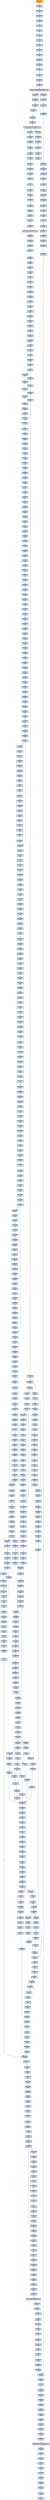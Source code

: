 strict digraph G {
	graph [bgcolor=transparent,
		name=G
	];
	node [color=lightsteelblue,
		fillcolor=lightsteelblue,
		shape=rectangle,
		style=filled
	];
	"0x0042636e"	[label="0x0042636e
jmp"];
	"0x004262a2"	[label="0x004262a2
movl"];
	"0x0042636e" -> "0x004262a2"	[color="#000000"];
	"0x00426abd"	[label="0x00426abd
pushl"];
	"0x00426ac2"	[label="0x00426ac2
call"];
	"0x00426abd" -> "0x00426ac2"	[color="#000000"];
	"0x00426ba8"	[label="0x00426ba8
leal"];
	"0x00426bac"	[label="0x00426bac
pushl"];
	"0x00426ba8" -> "0x00426bac"	[color="#000000"];
	"0x00426e82"	[label="0x00426e82
andl"];
	"0x00426e88"	[label="0x00426e88
shrl"];
	"0x00426e82" -> "0x00426e88"	[color="#000000"];
	"0x004269a4"	[label="0x004269a4
movb"];
	"0x004269a6"	[label="0x004269a6
popl"];
	"0x004269a4" -> "0x004269a6"	[color="#000000"];
	"0x0042685e"	[label="0x0042685e
movl"];
	"0x00426862"	[label="0x00426862
jbe"];
	"0x0042685e" -> "0x00426862"	[color="#000000"];
	"0x00426181"	[label="0x00426181
pushl"];
	"0x00426183"	[label="0x00426183
pushl"];
	"0x00426181" -> "0x00426183"	[color="#000000"];
	"0x004268c4"	[label="0x004268c4
movl"];
	"0x004268c7"	[label="0x004268c7
addl"];
	"0x004268c4" -> "0x004268c7"	[color="#000000"];
	"0x00426abc"	[label="0x00426abc
pushl"];
	"0x00426abc" -> "0x00426abd"	[color="#000000"];
	"0x004266e3"	[label="0x004266e3
movl"];
	"0x004266ea"	[label="0x004266ea
pushl"];
	"0x004266e3" -> "0x004266ea"	[color="#000000"];
	"0x00426e8a"	[label="0x00426e8a
leal"];
	"0x00426e90"	[label="0x00426e90
call"];
	"0x00426e8a" -> "0x00426e90"	[color="#000000"];
	"0x004262f1"	[label="0x004262f1
jne"];
	"0x00426365"	[label="0x00426365
movl"];
	"0x004262f1" -> "0x00426365"	[color="#000000",
		label=T];
	"0x00426afe"	[label="0x00426afe
popl"];
	"0x00426aff"	[label="0x00426aff
ret"];
	"0x00426afe" -> "0x00426aff"	[color="#000000"];
	"0x0042685c"	[label="0x0042685c
cmpl"];
	"0x0042685c" -> "0x0042685e"	[color="#000000"];
	"0x0042624f"	[label="0x0042624f
orl"];
	"0x00426251"	[label="0x00426251
je"];
	"0x0042624f" -> "0x00426251"	[color="#000000"];
	"0x004262a8"	[label="0x004262a8
movl"];
	"0x004262aa"	[label="0x004262aa
testl"];
	"0x004262a8" -> "0x004262aa"	[color="#000000"];
	"0x004262ac"	[label="0x004262ac
jne"];
	"0x004262aa" -> "0x004262ac"	[color="#000000"];
	"0x00426ece"	[label="0x00426ece
movl"];
	"0x00426ed1"	[label="0x00426ed1
jae"];
	"0x00426ece" -> "0x00426ed1"	[color="#000000"];
	"0x00426b6a"	[label="0x00426b6a
movl"];
	"0x00426b6c"	[label="0x00426b6c
pushl"];
	"0x00426b6a" -> "0x00426b6c"	[color="#000000"];
	"0x00426117"	[label="0x00426117
movl"];
	"0x0042611d"	[label="0x0042611d
xorl"];
	"0x00426117" -> "0x0042611d"	[color="#000000"];
	"0x00426f4e"	[label="0x00426f4e
movb"];
	"0x00426f51"	[label="0x00426f51
movl"];
	"0x00426f4e" -> "0x00426f51"	[color="#000000"];
	"0x00426af7"	[label="0x00426af7
popl"];
	"0x00426af8"	[label="0x00426af8
popl"];
	"0x00426af7" -> "0x00426af8"	[color="#000000"];
	"0x004267e3"	[label="0x004267e3
cmpl"];
	"0x004267e5"	[label="0x004267e5
jae"];
	"0x004267e3" -> "0x004267e5"	[color="#000000"];
	"0x004262c0"	[label="0x004262c0
addl"];
	"0x004262c6"	[label="0x004262c6
testl"];
	"0x004262c0" -> "0x004262c6"	[color="#000000"];
	"0x00426f82"	[label="0x00426f82
popl"];
	"0x00426f83"	[label="0x00426f83
movb"];
	"0x00426f82" -> "0x00426f83"	[color="#000000"];
	"0x00426f61"	[label="0x00426f61
movl"];
	"0x00426f63"	[label="0x00426f63
jmp"];
	"0x00426f61" -> "0x00426f63"	[color="#000000"];
	"0x0042683f"	[label="0x0042683f
pushl"];
	"0x00426840"	[label="0x00426840
movl"];
	"0x0042683f" -> "0x00426840"	[color="#000000"];
	"0x00426a62"	[label="0x00426a62
movl"];
	"0x00426a65"	[label="0x00426a65
movl"];
	"0x00426a62" -> "0x00426a65"	[color="#000000"];
	"0x00426378"	[label="0x00426378
movl"];
	"0x0042637b"	[label="0x0042637b
addl"];
	"0x00426378" -> "0x0042637b"	[color="#000000"];
	"0x0042610f"	[label="0x0042610f
pushl"];
	"0x00426110"	[label="0x00426110
pushl"];
	"0x0042610f" -> "0x00426110"	[color="#000000"];
	"0x004266f0"	[label="0x004266f0
call"];
	"0x00426b02"	[label="0x00426b02
movl"];
	"0x004266f0" -> "0x00426b02"	[color="#000000"];
	"0x00426015"	[label="0x00426015
movl"];
	"0x0042601a"	[label="0x0042601a
addl"];
	"0x00426015" -> "0x0042601a"	[color="#000000"];
	"0x00426af9"	[label="0x00426af9
addl"];
	"0x00426af8" -> "0x00426af9"	[color="#000000"];
	"0x00426ab3"	[label="0x00426ab3
jb"];
	"0x00426ab5"	[label="0x00426ab5
movl"];
	"0x00426ab3" -> "0x00426ab5"	[color="#000000",
		label=F];
	"0x0042681d"	[label="0x0042681d
movl"];
	"0x00426823"	[label="0x00426823
leal"];
	"0x0042681d" -> "0x00426823"	[color="#000000"];
	"0x00426415"	[label="0x00426415
popa"];
	"0x00426416"	[label="0x00426416
jne"];
	"0x00426415" -> "0x00426416"	[color="#000000"];
	"0x00426e9a"	[label="0x00426e9a
jmp"];
	"0x00426ef7"	[label="0x00426ef7
cmpl"];
	"0x00426e9a" -> "0x00426ef7"	[color="#000000"];
	"0x00426f0d"	[label="0x00426f0d
movl"];
	"0x00426f14"	[label="0x00426f14
jmp"];
	"0x00426f0d" -> "0x00426f14"	[color="#000000"];
	"0x004268dc"	[label="0x004268dc
movl"];
	"0x004268e0"	[label="0x004268e0
movl"];
	"0x004268dc" -> "0x004268e0"	[color="#000000"];
	"0x0042600b"	[label="0x0042600b
incl"];
	"0x0042600c"	[label="0x0042600c
pushl"];
	"0x0042600b" -> "0x0042600c"	[color="#000000"];
	"0x00426151"	[label="0x00426151
popl"];
	"0x00426152"	[label="0x00426152
popl"];
	"0x00426151" -> "0x00426152"	[color="#000000"];
	"0x004267bb"	[label="0x004267bb
movb"];
	"0x004267bd"	[label="0x004267bd
incl"];
	"0x004267bb" -> "0x004267bd"	[color="#000000"];
	"0x00426e55"	[label="0x00426e55
addl"];
	"0x00426e58"	[label="0x00426e58
orl"];
	"0x00426e55" -> "0x00426e58"	[color="#000000"];
	"0x00426873"	[label="0x00426873
cmpl"];
	"0x00426875"	[label="0x00426875
movl"];
	"0x00426873" -> "0x00426875"	[color="#000000"];
	"0x004268eb"	[label="0x004268eb
andl"];
	"0x004268f0"	[label="0x004268f0
subl"];
	"0x004268eb" -> "0x004268f0"	[color="#000000"];
	"0x00426179"	[label="0x00426179
repz"];
	"0x0042617b"	[label="0x0042617b
popl"];
	"0x00426179" -> "0x0042617b"	[color="#000000"];
	"0x00426f45"	[label="0x00426f45
jae"];
	"0x00426f47"	[label="0x00426f47
movl"];
	"0x00426f45" -> "0x00426f47"	[color="#000000",
		label=F];
	"0x00426882"	[label="0x00426882
movl"];
	"0x00426885"	[label="0x00426885
movl"];
	"0x00426882" -> "0x00426885"	[color="#000000"];
	"0x00426e5f"	[label="0x00426e5f
movl"];
	"0x00426e62"	[label="0x00426e62
movl"];
	"0x00426e5f" -> "0x00426e62"	[color="#000000"];
	"0x004269d9"	[label="0x004269d9
orl"];
	"0x004269db"	[label="0x004269db
movl"];
	"0x004269d9" -> "0x004269db"	[color="#000000"];
	"0x00426f85"	[label="0x00426f85
popl"];
	"0x00426f86"	[label="0x00426f86
addl"];
	"0x00426f85" -> "0x00426f86"	[color="#000000"];
	"0x00426922"	[label="0x00426922
movl"];
	"0x00426926"	[label="0x00426926
addl"];
	"0x00426922" -> "0x00426926"	[color="#000000"];
	"0x00426a3b"	[label="0x00426a3b
jae"];
	"0x00426a44"	[label="0x00426a44
cmpl"];
	"0x00426a3b" -> "0x00426a44"	[color="#000000",
		label=T];
	"0x00426a3d"	[label="0x00426a3d
movl"];
	"0x00426a3b" -> "0x00426a3d"	[color="#000000",
		label=F];
	"0x00426d36"	[label="0x00426d36
movb"];
	"0x00426d38"	[label="0x00426d38
movl"];
	"0x00426d36" -> "0x00426d38"	[color="#000000"];
	"0x0042637e"	[label="0x0042637e
movl"];
	"0x0042637b" -> "0x0042637e"	[color="#000000"];
	"0x0042692a"	[label="0x0042692a
decl"];
	"0x0042692b"	[label="0x0042692b
addl"];
	"0x0042692a" -> "0x0042692b"	[color="#000000"];
	"0x0042692e"	[label="0x0042692e
cmpl"];
	"0x0042692b" -> "0x0042692e"	[color="#000000"];
	"0x00426804"	[label="0x00426804
addl"];
	"0x00426806"	[label="0x00426806
popl"];
	"0x00426804" -> "0x00426806"	[color="#000000"];
	"0x004260be"	[label="0x004260be
call"];
	VIRTUALALLOC_KERNEL32_DLL	[color=lightgrey,
		fillcolor=lightgrey,
		label="VIRTUALALLOC_KERNEL32_DLL
VIRTUALALLOC-KERNEL32-DLL"];
	"0x004260be" -> VIRTUALALLOC_KERNEL32_DLL	[color="#000000"];
	"0x004267d4"	[label="0x004267d4
orl"];
	"0x004267d6"	[label="0x004267d6
movl"];
	"0x004267d4" -> "0x004267d6"	[color="#000000"];
	"0x00426f89"	[label="0x00426f89
ret"];
	"0x00426f86" -> "0x00426f89"	[color="#000000"];
	"0x0042617c"	[label="0x0042617c
pushl"];
	"0x0042617b" -> "0x0042617c"	[color="#000000"];
	"0x00426b55"	[label="0x00426b55
repz"];
	"0x00426b57"	[label="0x00426b57
movl"];
	"0x00426b55" -> "0x00426b57"	[color="#000000"];
	"0x00426e2e"	[label="0x00426e2e
leal"];
	"0x00426e31"	[label="0x00426e31
cmpl"];
	"0x00426e2e" -> "0x00426e31"	[color="#000000"];
	"0x00426b59"	[label="0x00426b59
stosb"];
	"0x00426b5a"	[label="0x00426b5a
call"];
	"0x00426b59" -> "0x00426b5a"	[color="#000000"];
	"0x00426b63"	[label="0x00426b63
subl"];
	"0x00426b69"	[label="0x00426b69
pushl"];
	"0x00426b63" -> "0x00426b69"	[color="#000000"];
	"0x00426bad"	[label="0x00426bad
movl"];
	"0x00426baf"	[label="0x00426baf
call"];
	"0x00426bad" -> "0x00426baf"	[color="#000000"];
	"0x00426b9d"	[label="0x00426b9d
cmpl"];
	"0x00426ba0"	[label="0x00426ba0
jb"];
	"0x00426b9d" -> "0x00426ba0"	[color="#000000"];
	"0x00426112"	[label="0x00426112
movl"];
	"0x00426114"	[label="0x00426114
subl"];
	"0x00426112" -> "0x00426114"	[color="#000000"];
	"0x00426831"	[label="0x00426831
ret"];
	"0x00426af1"	[label="0x00426af1
movl"];
	"0x00426831" -> "0x00426af1"	[color="#000000"];
	"0x00426eee"	[label="0x00426eee
andl"];
	"0x00426ef3"	[label="0x00426ef3
shrl"];
	"0x00426eee" -> "0x00426ef3"	[color="#000000"];
	"0x00426189"	[label="0x00426189
call"];
	"0x00426183" -> "0x00426189"	[color="#000000"];
	"0x004260e8"	[label="0x004260e8
pushl"];
	"0x004260e9"	[label="0x004260e9
movl"];
	"0x004260e8" -> "0x004260e9"	[color="#000000"];
	"0x00426915"	[label="0x00426915
andl"];
	"0x00426918"	[label="0x00426918
repz"];
	"0x00426915" -> "0x00426918"	[color="#000000"];
	"0x00426f70"	[label="0x00426f70
cmpl"];
	"0x00426f63" -> "0x00426f70"	[color="#000000"];
	"0x004269a3"	[label="0x004269a3
popl"];
	"0x004269a3" -> "0x004269a4"	[color="#000000"];
	"0x00426420"	[label="0x00426420
pushl"];
	"0x00426425"	[label="0x00426425
ret"];
	"0x00426420" -> "0x00426425"	[color="#000000"];
	"0x004267a4"	[label="0x004267a4
pushl"];
	"0x004267a5"	[label="0x004267a5
movl"];
	"0x004267a4" -> "0x004267a5"	[color="#000000"];
	"0x004268fa"	[label="0x004268fa
movl"];
	"0x004268fe"	[label="0x004268fe
movl"];
	"0x004268fa" -> "0x004268fe"	[color="#000000"];
	"0x004269bc"	[label="0x004269bc
jb"];
	"0x004269be"	[label="0x004269be
movl"];
	"0x004269bc" -> "0x004269be"	[color="#000000",
		label=F];
	"0x004269ee"	[label="0x004269ee
movl"];
	"0x004269bc" -> "0x004269ee"	[color="#000000",
		label=T];
	"0x00426f39"	[label="0x00426f39
movl"];
	"0x00426f3d"	[label="0x00426f3d
incl"];
	"0x00426f39" -> "0x00426f3d"	[color="#000000"];
	"0x004269c0"	[label="0x004269c0
movb"];
	"0x004269be" -> "0x004269c0"	[color="#000000"];
	"0x00426900"	[label="0x00426900
movl"];
	"0x00426904"	[label="0x00426904
shll"];
	"0x00426900" -> "0x00426904"	[color="#000000"];
	"0x00426a05"	[label="0x00426a05
cmpl"];
	"0x00426a07"	[label="0x00426a07
jae"];
	"0x00426a05" -> "0x00426a07"	[color="#000000"];
	"0x0042688c"	[label="0x0042688c
xorl"];
	"0x0042688e"	[label="0x0042688e
movl"];
	"0x0042688c" -> "0x0042688e"	[color="#000000"];
	"0x00426ceb"	[label="0x00426ceb
addl"];
	"0x00426cf1"	[label="0x00426cf1
ret"];
	"0x00426ceb" -> "0x00426cf1"	[color="#000000"];
	"0x00426a6e"	[label="0x00426a6e
popl"];
	"0x00426a6f"	[label="0x00426a6f
shrl"];
	"0x00426a6e" -> "0x00426a6f"	[color="#000000"];
	"0x00426e24"	[label="0x00426e24
je"];
	"0x00426e9c"	[label="0x00426e9c
cmpl"];
	"0x00426e24" -> "0x00426e9c"	[color="#000000",
		label=T];
	"0x00426e26"	[label="0x00426e26
cmpl"];
	"0x00426e24" -> "0x00426e26"	[color="#000000",
		label=F];
	"0x00426ee9"	[label="0x00426ee9
movl"];
	"0x00426eec"	[label="0x00426eec
subl"];
	"0x00426ee9" -> "0x00426eec"	[color="#000000"];
	"0x004269e9"	[label="0x004269e9
cmpl"];
	"0x004269ec"	[label="0x004269ec
jae"];
	"0x004269e9" -> "0x004269ec"	[color="#000000"];
	"0x004268f6"	[label="0x004268f6
movl"];
	"0x004268f8"	[label="0x004268f8
movb"];
	"0x004268f6" -> "0x004268f8"	[color="#000000"];
	"0x00426406"	[label="0x00426406
addl"];
	"0x0042640c"	[label="0x0042640c
popl"];
	"0x00426406" -> "0x0042640c"	[color="#000000"];
	"0x004268e9"	[label="0x004268e9
movl"];
	"0x004268e9" -> "0x004268eb"	[color="#000000"];
	"0x0042616f"	[label="0x0042616f
sarl"];
	"0x00426172"	[label="0x00426172
repz"];
	"0x0042616f" -> "0x00426172"	[color="#000000"];
	"0x00426b43"	[label="0x00426b43
movl"];
	"0x00426b49"	[label="0x00426b49
movl"];
	"0x00426b43" -> "0x00426b49"	[color="#000000"];
	"0x00426a87"	[label="0x00426a87
movl"];
	"0x00426a89"	[label="0x00426a89
xorl"];
	"0x00426a87" -> "0x00426a89"	[color="#000000"];
	"0x0042602f"	[label="0x0042602f
jne"];
	"0x00426035"	[label="0x00426035
leal"];
	"0x0042602f" -> "0x00426035"	[color="#000000",
		label=F];
	"0x00426405"	[label="0x00426405
pushl"];
	"0x00426405" -> "0x00426406"	[color="#000000"];
	"0x00426cc9"	[label="0x00426cc9
jb"];
	"0x00426ccb"	[label="0x00426ccb
jmp"];
	"0x00426cc9" -> "0x00426ccb"	[color="#000000",
		label=F];
	"0x0042684d"	[label="0x0042684d
leal"];
	"0x00426851"	[label="0x00426851
xorl"];
	"0x0042684d" -> "0x00426851"	[color="#000000"];
	"0x00426103"	[label="0x00426103
cmpb"];
	"0x00426106"	[label="0x00426106
jne"];
	"0x00426103" -> "0x00426106"	[color="#000000"];
	"0x00426f81"	[label="0x00426f81
popl"];
	"0x00426f81" -> "0x00426f82"	[color="#000000"];
	"0x004260eb"	[label="0x004260eb
addl"];
	"0x004260f1"	[label="0x004260f1
pushl"];
	"0x004260eb" -> "0x004260f1"	[color="#000000"];
	"0x00426aab"	[label="0x00426aab
shll"];
	"0x00426aad"	[label="0x00426aad
addl"];
	"0x00426aab" -> "0x00426aad"	[color="#000000"];
	"0x004261ba"	[label="0x004261ba
movl"];
	"0x004261c0"	[label="0x004261c0
movl"];
	"0x004261ba" -> "0x004261c0"	[color="#000000"];
	"0x00426a09"	[label="0x00426a09
movl"];
	"0x00426a0f"	[label="0x00426a0f
movl"];
	"0x00426a09" -> "0x00426a0f"	[color="#000000"];
	"0x0042689a"	[label="0x0042689a
movl"];
	"0x0042689e"	[label="0x0042689e
leal"];
	"0x0042689a" -> "0x0042689e"	[color="#000000"];
	"0x00426a2a"	[label="0x00426a2a
jmp"];
	"0x00426a58"	[label="0x00426a58
movl"];
	"0x00426a2a" -> "0x00426a58"	[color="#000000"];
	"0x00426a1b"	[label="0x00426a1b
jmp"];
	"0x00426a1b" -> "0x00426a58"	[color="#000000"];
	"0x00426a5f"	[label="0x00426a5f
movl"];
	"0x00426a5f" -> "0x00426a62"	[color="#000000"];
	"0x00426b6d"	[label="0x00426b6d
pushl"];
	"0x00426b6c" -> "0x00426b6d"	[color="#000000"];
	"0x0042605d"	[label="0x0042605d
jne"];
	"0x0042605f"	[label="0x0042605f
leal"];
	"0x0042605d" -> "0x0042605f"	[color="#000000",
		label=F];
	"0x00426994"	[label="0x00426994
movl"];
	"0x00426996"	[label="0x00426996
movl"];
	"0x00426994" -> "0x00426996"	[color="#000000"];
	"0x00426f4c"	[label="0x00426f4c
movb"];
	"0x00426f4c" -> "0x00426f4e"	[color="#000000"];
	"0x00426001"	[color=lightgrey,
		fillcolor=orange,
		label="0x00426001
pusha"];
	"0x00426002"	[label="0x00426002
call"];
	"0x00426001" -> "0x00426002"	[color="#000000"];
	"0x0042603c"	[label="0x0042603c
call"];
	GETMODULEHANDLEA_KERNEL32_DLL	[color=lightgrey,
		fillcolor=lightgrey,
		label="GETMODULEHANDLEA_KERNEL32_DLL
GETMODULEHANDLEA-KERNEL32-DLL"];
	"0x0042603c" -> GETMODULEHANDLEA_KERNEL32_DLL	[color="#000000"];
	"0x00426b76"	[label="0x00426b76
call"];
	"0x00426b76" -> "0x004267a4"	[color="#000000"];
	"0x004267cb"	[label="0x004267cb
shll"];
	"0x004267ce"	[label="0x004267ce
andl"];
	"0x004267cb" -> "0x004267ce"	[color="#000000"];
	"0x00426f07"	[label="0x00426f07
movl"];
	"0x00426f07" -> "0x00426f0d"	[color="#000000"];
	"0x00426b5a" -> "0x00426b63"	[color="#000000"];
	"0x00426d32"	[label="0x00426d32
jae"];
	"0x00426d34"	[label="0x00426d34
movl"];
	"0x00426d32" -> "0x00426d34"	[color="#000000",
		label=F];
	"0x00426e34"	[label="0x00426e34
jb"];
	"0x00426e36"	[label="0x00426e36
movl"];
	"0x00426e34" -> "0x00426e36"	[color="#000000",
		label=F];
	"0x00426e67"	[label="0x00426e67
movl"];
	"0x00426e34" -> "0x00426e67"	[color="#000000",
		label=T];
	"0x004269de"	[label="0x004269de
addl"];
	"0x004269e1"	[label="0x004269e1
movl"];
	"0x004269de" -> "0x004269e1"	[color="#000000"];
	"0x00426a36"	[label="0x00426a36
jmp"];
	"0x00426a36" -> "0x00426a58"	[color="#000000"];
	"0x00426cd4"	[label="0x00426cd4
movl"];
	"0x00426ccb" -> "0x00426cd4"	[color="#000000"];
	"0x004268ad"	[label="0x004268ad
cmpl"];
	"0x004268b3"	[label="0x004268b3
movl"];
	"0x004268ad" -> "0x004268b3"	[color="#000000"];
	"0x004267e8"	[label="0x004267e8
movl"];
	"0x004267eb"	[label="0x004267eb
movl"];
	"0x004267e8" -> "0x004267eb"	[color="#000000"];
	"0x004260f7"	[label="0x004260f7
pushl"];
	"0x004260fa"	[label="0x004260fa
pushl"];
	"0x004260f7" -> "0x004260fa"	[color="#000000"];
	"0x00426111"	[label="0x00426111
pushl"];
	"0x00426110" -> "0x00426111"	[color="#000000"];
	"0x00426a00"	[label="0x00426a00
andl"];
	"0x00426a00" -> "0x00426a05"	[color="#000000"];
	"0x00426e5a"	[label="0x00426e5a
movl"];
	"0x00426e5c"	[label="0x00426e5c
cmpl"];
	"0x00426e5a" -> "0x00426e5c"	[color="#000000"];
	"0x004269f1"	[label="0x004269f1
movl"];
	"0x004269ee" -> "0x004269f1"	[color="#000000"];
	"0x004262b1"	[label="0x004262b1
addl"];
	"0x004262ac" -> "0x004262b1"	[color="#000000",
		label=T];
	"0x00426a49"	[label="0x00426a49
movl"];
	"0x00426a4e"	[label="0x00426a4e
jmp"];
	"0x00426a49" -> "0x00426a4e"	[color="#000000"];
	"0x00426872"	[label="0x00426872
incl"];
	"0x00426872" -> "0x00426873"	[color="#000000"];
	"0x0042600a"	[label="0x0042600a
popl"];
	"0x0042600a" -> "0x0042600b"	[color="#000000"];
	"0x00426864"	[label="0x00426864
xorl"];
	"0x00426862" -> "0x00426864"	[color="#000000",
		label=F];
	"0x004268e6"	[label="0x004268e6
shrl"];
	"0x004268e6" -> "0x004268e9"	[color="#000000"];
	"0x004269f9"	[label="0x004269f9
subl"];
	"0x004269fb"	[label="0x004269fb
shrl"];
	"0x004269f9" -> "0x004269fb"	[color="#000000"];
	"0x00426718"	[label="0x00426718
testb"];
	"0x0042671a"	[label="0x0042671a
jne"];
	"0x00426718" -> "0x0042671a"	[color="#000000"];
	"0x00426877"	[label="0x00426877
jb"];
	"0x00426875" -> "0x00426877"	[color="#000000"];
	"0x004267ae"	[label="0x004267ae
cmpl"];
	"0x004267b1"	[label="0x004267b1
jb"];
	"0x004267ae" -> "0x004267b1"	[color="#000000"];
	"0x00426cf8"	[label="0x00426cf8
popl"];
	"0x00426cf9"	[label="0x00426cf9
subl"];
	"0x00426cf8" -> "0x00426cf9"	[color="#000000"];
	"0x004267a8"	[label="0x004267a8
movl"];
	"0x004267ad"	[label="0x004267ad
pushl"];
	"0x004267a8" -> "0x004267ad"	[color="#000000"];
	"0x00426ead"	[label="0x00426ead
incl"];
	"0x00426eae"	[label="0x00426eae
movb"];
	"0x00426ead" -> "0x00426eae"	[color="#000000"];
	"0x00426b9c"	[label="0x00426b9c
incl"];
	"0x00426b9c" -> "0x00426b9d"	[color="#000000"];
	"0x00426a77"	[label="0x00426a77
movl"];
	"0x00426a7d"	[label="0x00426a7d
popl"];
	"0x00426a77" -> "0x00426a7d"	[color="#000000"];
	"0x0042680f"	[label="0x0042680f
movl"];
	"0x00426ac2" -> "0x0042680f"	[color="#000000"];
	"0x00426ca3"	[label="0x00426ca3
testb"];
	"0x00426ca5"	[label="0x00426ca5
jne"];
	"0x00426ca3" -> "0x00426ca5"	[color="#000000"];
	"0x00426f6e"	[label="0x00426f6e
je"];
	"0x00426f6e" -> "0x00426f70"	[color="#000000",
		label=F];
	"0x00426f31"	[label="0x00426f31
movl"];
	"0x00426f37"	[label="0x00426f37
movl"];
	"0x00426f31" -> "0x00426f37"	[color="#000000"];
	"0x0042680c"	[label="0x0042680c
ret"];
	"0x00426b98"	[label="0x00426b98
movb"];
	"0x0042680c" -> "0x00426b98"	[color="#000000"];
	"0x00426e50"	[label="0x00426e50
andl"];
	"0x00426e50" -> "0x00426e55"	[color="#000000"];
	"0x00426eb2"	[label="0x00426eb2
movl"];
	"0x00426eb5"	[label="0x00426eb5
movl"];
	"0x00426eb2" -> "0x00426eb5"	[color="#000000"];
	"0x00426ee4"	[label="0x00426ee4
movl"];
	"0x00426ee4" -> "0x00426ee9"	[color="#000000"];
	"0x004268f2"	[label="0x004268f2
addl"];
	"0x004268f0" -> "0x004268f2"	[color="#000000"];
	"0x00426269"	[label="0x00426269
movl"];
	"0x0042626f"	[label="0x0042626f
addl"];
	"0x00426269" -> "0x0042626f"	[color="#000000"];
	"0x00426ed9"	[label="0x00426ed9
movl"];
	"0x00426ede"	[label="0x00426ede
subl"];
	"0x00426ed9" -> "0x00426ede"	[color="#000000"];
	"0x00426a20"	[label="0x00426a20
jae"];
	"0x00426a22"	[label="0x00426a22
cmpl"];
	"0x00426a20" -> "0x00426a22"	[color="#000000",
		label=F];
	"0x00426a2c"	[label="0x00426a2c
cmpl"];
	"0x00426a20" -> "0x00426a2c"	[color="#000000",
		label=T];
	"0x00426907"	[label="0x00426907
movw"];
	"0x0042690a"	[label="0x0042690a
shrl"];
	"0x00426907" -> "0x0042690a"	[color="#000000"];
	"0x0042683c"	[label="0x0042683c
pushl"];
	"0x0042683d"	[label="0x0042683d
movl"];
	"0x0042683c" -> "0x0042683d"	[color="#000000"];
	"0x00426a42"	[label="0x00426a42
jmp"];
	"0x00426a42" -> "0x00426a58"	[color="#000000"];
	"0x0042693d"	[label="0x0042693d
jge"];
	"0x00426943"	[label="0x00426943
cmpl"];
	"0x0042693d" -> "0x00426943"	[color="#000000",
		label=F];
	"0x00426ea8"	[label="0x00426ea8
shll"];
	"0x00426eab"	[label="0x00426eab
movb"];
	"0x00426ea8" -> "0x00426eab"	[color="#000000"];
	"0x00426f53"	[label="0x00426f53
cmpl"];
	"0x00426f55"	[label="0x00426f55
jb"];
	"0x00426f53" -> "0x00426f55"	[color="#000000"];
	"0x004260b7"	[label="0x004260b7
pushl"];
	"0x004260bc"	[label="0x004260bc
pushl"];
	"0x004260b7" -> "0x004260bc"	[color="#000000"];
	"0x00426d3a"	[label="0x00426d3a
incl"];
	"0x00426d38" -> "0x00426d3a"	[color="#000000"];
	"0x004262b3"	[label="0x004262b3
addl"];
	"0x004262b9"	[label="0x004262b9
movl"];
	"0x004262b3" -> "0x004262b9"	[color="#000000"];
	"0x00426f05"	[label="0x00426f05
je"];
	"0x00426f05" -> "0x00426f07"	[color="#000000",
		label=F];
	"0x00426f05" -> "0x00426f37"	[color="#000000",
		label=T];
	"0x00426f2b"	[label="0x00426f2b
movl"];
	"0x00426f2b" -> "0x00426f31"	[color="#000000"];
	"0x00426879"	[label="0x00426879
movl"];
	"0x0042687e"	[label="0x0042687e
movl"];
	"0x00426879" -> "0x0042687e"	[color="#000000"];
	"0x004267ee"	[label="0x004267ee
movl"];
	"0x004267eb" -> "0x004267ee"	[color="#000000"];
	"0x00426939"	[label="0x00426939
movl"];
	"0x00426939" -> "0x0042693d"	[color="#000000"];
	"0x00426f51" -> "0x00426f53"	[color="#000000"];
	"0x00426ee2"	[label="0x00426ee2
shrl"];
	"0x00426ee2" -> "0x00426ee4"	[color="#000000"];
	"0x00426394"	[label="0x00426394
pushl"];
	"0x00426395"	[label="0x00426395
pushl"];
	"0x00426394" -> "0x00426395"	[color="#000000"];
	"0x00426ec6"	[label="0x00426ec6
movl"];
	"0x00426ec8"	[label="0x00426ec8
cmpl"];
	"0x00426ec6" -> "0x00426ec8"	[color="#000000"];
	"0x00426f37" -> "0x00426f39"	[color="#000000"];
	"0x00426f6c"	[label="0x00426f6c
testb"];
	"0x00426f6c" -> "0x00426f6e"	[color="#000000"];
	"0x004269a7"	[label="0x004269a7
addl"];
	"0x004269a6" -> "0x004269a7"	[color="#000000"];
	"0x004266dc"	[label="0x004266dc
movl"];
	"0x004266dc" -> "0x004266e3"	[color="#000000"];
	"0x00426048"	[label="0x00426048
movl"];
	"0x0042604a"	[label="0x0042604a
leal"];
	"0x00426048" -> "0x0042604a"	[color="#000000"];
	"0x00426b74"	[label="0x00426b74
movl"];
	"0x00426b74" -> "0x00426b76"	[color="#000000"];
	"0x00426a86"	[label="0x00426a86
pushl"];
	"0x00426a86" -> "0x00426a87"	[color="#000000"];
	"0x0042600d"	[label="0x0042600d
ret"];
	"0x0042600c" -> "0x0042600d"	[color="#000000"];
	"0x0042617c" -> "0x00426181"	[color="#000000"];
	"0x00426f25"	[label="0x00426f25
movl"];
	"0x00426f25" -> "0x00426f2b"	[color="#000000"];
	"0x00426e7d"	[label="0x00426e7d
movl"];
	"0x00426e80"	[label="0x00426e80
subl"];
	"0x00426e7d" -> "0x00426e80"	[color="#000000"];
	"0x00426929"	[label="0x00426929
incl"];
	"0x00426926" -> "0x00426929"	[color="#000000"];
	"0x00426911"	[label="0x00426911
movl"];
	"0x00426911" -> "0x00426915"	[color="#000000"];
	"0x00426e78"	[label="0x00426e78
movl"];
	"0x00426e78" -> "0x00426e7d"	[color="#000000"];
	"0x00426154"	[label="0x00426154
popl"];
	"0x00426155"	[label="0x00426155
jmp"];
	"0x00426154" -> "0x00426155"	[color="#000000"];
	"0x00426b14"	[label="0x00426b14
movl"];
	"0x00426b1b"	[label="0x00426b1b
movl"];
	"0x00426b14" -> "0x00426b1b"	[color="#000000"];
	"0x00426e39"	[label="0x00426e39
movl"];
	"0x00426e36" -> "0x00426e39"	[color="#000000"];
	"0x00426cff"	[label="0x00426cff
ret"];
	"0x00426cf9" -> "0x00426cff"	[color="#000000"];
	"0x00426bb4"	[label="0x00426bb4
testb"];
	"0x00426bb6"	[label="0x00426bb6
jne"];
	"0x00426bb4" -> "0x00426bb6"	[color="#000000"];
	"0x00426966"	[label="0x00426966
movl"];
	"0x0042696d"	[label="0x0042696d
movb"];
	"0x00426966" -> "0x0042696d"	[color="#000000"];
	"0x00426931"	[label="0x00426931
movl"];
	"0x0042692e" -> "0x00426931"	[color="#000000"];
	"0x004266ec"	[label="0x004266ec
leal"];
	"0x004266ec" -> "0x004266f0"	[color="#000000"];
	"0x00426a71"	[label="0x00426a71
movl"];
	"0x00426a75"	[label="0x00426a75
addl"];
	"0x00426a71" -> "0x00426a75"	[color="#000000"];
	"0x00426855"	[label="0x00426855
movl"];
	"0x00426855" -> "0x0042685c"	[color="#000000"];
	"0x00426a8b"	[label="0x00426a8b
xorl"];
	"0x00426a8d"	[label="0x00426a8d
leal"];
	"0x00426a8b" -> "0x00426a8d"	[color="#000000"];
	"0x00426d2d"	[label="0x00426d2d
cmpl"];
	"0x00426d2d" -> "0x00426d32"	[color="#000000"];
	"0x00426a84"	[label="0x00426a84
pushl"];
	"0x00426a85"	[label="0x00426a85
pushl"];
	"0x00426a84" -> "0x00426a85"	[color="#000000"];
	"0x004260fb"	[label="0x004260fb
pushl"];
	"0x004260fa" -> "0x004260fb"	[color="#000000"];
	"0x00426e5c" -> "0x00426e5f"	[color="#000000"];
	"0x004269ec" -> "0x004269ee"	[color="#000000",
		label=F];
	"0x004262a2" -> "0x004262a8"	[color="#000000"];
	"0x004269d0"	[label="0x004269d0
shll"];
	"0x004269d3"	[label="0x004269d3
andl"];
	"0x004269d0" -> "0x004269d3"	[color="#000000"];
	"0x004262bb"	[label="0x004262bb
movl"];
	"0x004262b9" -> "0x004262bb"	[color="#000000"];
	"0x00426ef5"	[label="0x00426ef5
addl"];
	"0x00426ef3" -> "0x00426ef5"	[color="#000000"];
	"0x00426367"	[label="0x00426367
addl"];
	"0x00426365" -> "0x00426367"	[color="#000000"];
	"0x00426962"	[label="0x00426962
testl"];
	"0x00426964"	[label="0x00426964
jbe"];
	"0x00426962" -> "0x00426964"	[color="#000000"];
	"0x00426853"	[label="0x00426853
repz"];
	"0x00426851" -> "0x00426853"	[color="#000000"];
	"0x0042603b"	[label="0x0042603b
pushl"];
	"0x0042603b" -> "0x0042603c"	[color="#000000"];
	"0x004267be"	[label="0x004267be
movb"];
	"0x004267c2"	[label="0x004267c2
movl"];
	"0x004267be" -> "0x004267c2"	[color="#000000"];
	"0x00426ec4"	[label="0x00426ec4
orl"];
	"0x00426ec4" -> "0x00426ec6"	[color="#000000"];
	"0x004267f4"	[label="0x004267f4
shrl"];
	"0x004267f6"	[label="0x004267f6
movl"];
	"0x004267f4" -> "0x004267f6"	[color="#000000"];
	"0x004267f2"	[label="0x004267f2
subl"];
	"0x004267f2" -> "0x004267f4"	[color="#000000"];
	"0x00426949"	[label="0x00426949
je"];
	"0x0042695a"	[label="0x0042695a
movl"];
	"0x00426949" -> "0x0042695a"	[color="#000000",
		label=T];
	"0x004266d2"	[label="0x004266d2
leal"];
	"0x004266d6"	[label="0x004266d6
pushl"];
	"0x004266d2" -> "0x004266d6"	[color="#000000"];
	"0x00426396"	[label="0x00426396
pushl"];
	"0x00426395" -> "0x00426396"	[color="#000000"];
	"0x00426093"	[label="0x00426093
orl"];
	"0x00426095"	[label="0x00426095
je"];
	"0x00426093" -> "0x00426095"	[color="#000000"];
	"0x00426a93"	[label="0x00426a93
movl"];
	"0x00426a95"	[label="0x00426a95
pushl"];
	"0x00426a93" -> "0x00426a95"	[color="#000000"];
	"0x00426398"	[label="0x00426398
pushl"];
	"0x0042639a"	[label="0x0042639a
pushl"];
	"0x00426398" -> "0x0042639a"	[color="#000000"];
	"0x004267d9"	[label="0x004267d9
addl"];
	"0x004267d6" -> "0x004267d9"	[color="#000000"];
	"0x00426af9" -> "0x00426afe"	[color="#000000"];
	"0x0042608d"	[label="0x0042608d
movl"];
	"0x0042608d" -> "0x00426093"	[color="#000000"];
	"0x0042680a"	[label="0x0042680a
popl"];
	"0x0042680b"	[label="0x0042680b
popl"];
	"0x0042680a" -> "0x0042680b"	[color="#000000"];
	"0x00426cc5"	[label="0x00426cc5
incl"];
	"0x00426cc6"	[label="0x00426cc6
cmpl"];
	"0x00426cc5" -> "0x00426cc6"	[color="#000000"];
	"0x00426a38"	[label="0x00426a38
cmpl"];
	"0x00426a38" -> "0x00426a3b"	[color="#000000"];
	"0x0042680b" -> "0x0042680c"	[color="#000000"];
	"0x0042604d"	[label="0x0042604d
pushl"];
	"0x0042604e"	[label="0x0042604e
pushl"];
	"0x0042604d" -> "0x0042604e"	[color="#000000"];
	"0x004261c6"	[label="0x004261c6
subl"];
	"0x004261c8"	[label="0x004261c8
je"];
	"0x004261c6" -> "0x004261c8"	[color="#000000"];
	"0x00426ec1"	[label="0x00426ec1
addl"];
	"0x00426ec1" -> "0x00426ec4"	[color="#000000"];
	"0x00426ed6"	[label="0x00426ed6
movl"];
	"0x00426ed6" -> "0x00426ed9"	[color="#000000"];
	"0x00426b71"	[label="0x00426b71
pushl"];
	"0x00426b72"	[label="0x00426b72
pushl"];
	"0x00426b71" -> "0x00426b72"	[color="#000000"];
	"0x004260bc" -> "0x004260be"	[color="#000000"];
	"0x00426002" -> "0x0042600a"	[color="#000000"];
	"0x00426826"	[label="0x00426826
movl"];
	"0x00426823" -> "0x00426826"	[color="#000000"];
	"0x00426a85" -> "0x00426a86"	[color="#000000"];
	"0x00426a9b"	[label="0x00426a9b
movb"];
	"0x00426aa2"	[label="0x00426aa2
popl"];
	"0x00426a9b" -> "0x00426aa2"	[color="#000000"];
	"0x00426108"	[label="0x00426108
incb"];
	"0x0042610e"	[label="0x0042610e
pushl"];
	"0x00426108" -> "0x0042610e"	[color="#000000"];
	"0x0042698b"	[label="0x0042698b
movl"];
	"0x0042698f"	[label="0x0042698f
leal"];
	"0x0042698b" -> "0x0042698f"	[color="#000000"];
	"0x00426a07" -> "0x00426a09"	[color="#000000",
		label=F];
	"0x00426a1d"	[label="0x00426a1d
cmpl"];
	"0x00426a07" -> "0x00426a1d"	[color="#000000",
		label=T];
	"0x00426807"	[label="0x00426807
movl"];
	"0x00426806" -> "0x00426807"	[color="#000000"];
	"0x00426f5b"	[label="0x00426f5b
addl"];
	"0x00426f5d"	[label="0x00426f5d
movl"];
	"0x00426f5b" -> "0x00426f5d"	[color="#000000"];
	"0x0042640f"	[label="0x0042640f
movl"];
	"0x0042640f" -> "0x00426415"	[color="#000000"];
	"0x00426a4e" -> "0x00426a58"	[color="#000000"];
	"0x004260f1" -> "0x004260f7"	[color="#000000"];
	"0x00426f3e"	[label="0x00426f3e
leal"];
	"0x00426f3d" -> "0x00426f3e"	[color="#000000"];
	"0x00426058"	[label="0x00426058
scasb"];
	"0x00426059"	[label="0x00426059
jne"];
	"0x00426058" -> "0x00426059"	[color="#000000"];
	"0x0042604f"	[label="0x0042604f
call"];
	"0x0042604e" -> "0x0042604f"	[color="#000000"];
	"0x00426cc6" -> "0x00426cc9"	[color="#000000"];
	"0x00426b4f"	[label="0x00426b4f
movl"];
	"0x00426b49" -> "0x00426b4f"	[color="#000000"];
	"0x004269b6"	[label="0x004269b6
movl"];
	"0x004269b8"	[label="0x004269b8
cmpl"];
	"0x004269b6" -> "0x004269b8"	[color="#000000"];
	"0x00426807" -> "0x0042680a"	[color="#000000"];
	"0x004267de"	[label="0x004267de
movl"];
	"0x004267e0"	[label="0x004267e0
movl"];
	"0x004267de" -> "0x004267e0"	[color="#000000"];
	"0x00426983"	[label="0x00426983
movl"];
	"0x00426986"	[label="0x00426986
xorl"];
	"0x00426983" -> "0x00426986"	[color="#000000"];
	"0x00426efa"	[label="0x00426efa
jae"];
	"0x00426ef7" -> "0x00426efa"	[color="#000000"];
	"0x004268a1"	[label="0x004268a1
movl"];
	"0x004268a5"	[label="0x004268a5
movl"];
	"0x004268a1" -> "0x004268a5"	[color="#000000"];
	"0x00426ccd"	[label="0x00426ccd
movb"];
	"0x00426ccd" -> "0x00426cd4"	[color="#000000"];
	"0x00426264"	[label="0x00426264
movl"];
	"0x00426264" -> "0x00426269"	[color="#000000"];
	"0x004268e0" -> "0x004268e6"	[color="#000000"];
	"0x004269b2"	[label="0x004269b2
pushl"];
	"0x004269b3"	[label="0x004269b3
movl"];
	"0x004269b2" -> "0x004269b3"	[color="#000000"];
	"0x00426cda"	[label="0x00426cda
leal"];
	"0x00426cde"	[label="0x00426cde
movl"];
	"0x00426cda" -> "0x00426cde"	[color="#000000"];
	"0x004268c9"	[label="0x004268c9
cmpl"];
	"0x004268c7" -> "0x004268c9"	[color="#000000"];
	"0x00426e6a"	[label="0x00426e6a
movl"];
	"0x00426e67" -> "0x00426e6a"	[color="#000000"];
	"0x0042687e" -> "0x00426882"	[color="#000000"];
	"0x00426af1" -> "0x00426af7"	[color="#000000"];
	"0x004268f4"	[label="0x004268f4
movb"];
	"0x004268f2" -> "0x004268f4"	[color="#000000"];
	"0x00426ef5" -> "0x00426ef7"	[color="#000000"];
	"0x00426b57" -> "0x00426b59"	[color="#000000"];
	"0x00426169"	[label="0x00426169
movl"];
	"0x00426169" -> "0x0042616f"	[color="#000000"];
	"0x00426e65"	[label="0x00426e65
jae"];
	"0x00426e62" -> "0x00426e65"	[color="#000000"];
	"0x00426cb9"	[label="0x00426cb9
xorl"];
	"0x00426cbb"	[label="0x00426cbb
cmpb"];
	"0x00426cb9" -> "0x00426cbb"	[color="#000000"];
	"0x00426055"	[label="0x00426055
stosl"];
	"0x00426056"	[label="0x00426056
movb"];
	"0x00426055" -> "0x00426056"	[color="#000000"];
	"0x004262c8"	[label="0x004262c8
je"];
	"0x00426373"	[label="0x00426373
movl"];
	"0x004262c8" -> "0x00426373"	[color="#000000",
		label=T];
	"0x00426a6a"	[label="0x00426a6a
subl"];
	"0x00426a65" -> "0x00426a6a"	[color="#000000"];
	"0x0042697f"	[label="0x0042697f
movl"];
	"0x0042697f" -> "0x00426983"	[color="#000000"];
	"0x004268a9"	[label="0x004268a9
shll"];
	"0x004268ab"	[label="0x004268ab
addl"];
	"0x004268a9" -> "0x004268ab"	[color="#000000"];
	"0x004262be"	[label="0x004262be
addl"];
	"0x004262bb" -> "0x004262be"	[color="#000000"];
	"0x004269a2"	[label="0x004269a2
popl"];
	"0x004269a2" -> "0x004269a3"	[color="#000000"];
	"0x004261a8"	[label="0x004261a8
movl"];
	"0x004261ae"	[label="0x004261ae
orl"];
	"0x004261a8" -> "0x004261ae"	[color="#000000"];
	"0x00426a11"	[label="0x00426a11
shrl"];
	"0x00426a14"	[label="0x00426a14
xorl"];
	"0x00426a11" -> "0x00426a14"	[color="#000000"];
	"0x00426f43"	[label="0x00426f43
movl"];
	"0x00426f43" -> "0x00426f45"	[color="#000000"];
	"0x0042615f"	[label="0x0042615f
movl"];
	"0x00426155" -> "0x0042615f"	[color="#000000"];
	"0x004268fe" -> "0x00426900"	[color="#000000"];
	"0x00426ea5"	[label="0x00426ea5
movl"];
	"0x00426ea5" -> "0x00426ea8"	[color="#000000"];
	"0x00426970"	[label="0x00426970
testb"];
	"0x00426972"	[label="0x00426972
je"];
	"0x00426970" -> "0x00426972"	[color="#000000"];
	"0x004269c2"	[label="0x004269c2
incl"];
	"0x004269c0" -> "0x004269c2"	[color="#000000"];
	"0x004268d3"	[label="0x004268d3
jl"];
	"0x004268d3" -> "0x00426922"	[color="#000000",
		label=T];
	"0x004268d5"	[label="0x004268d5
movl"];
	"0x004268d3" -> "0x004268d5"	[color="#000000",
		label=F];
	"0x00426029"	[label="0x00426029
movl"];
	"0x00426029" -> "0x0042602f"	[color="#000000"];
	"0x00426b30"	[label="0x00426b30
xorl"];
	"0x00426b32"	[label="0x00426b32
movl"];
	"0x00426b30" -> "0x00426b32"	[color="#000000"];
	"0x00426974"	[label="0x00426974
movl"];
	"0x0042697a"	[label="0x0042697a
andl"];
	"0x00426974" -> "0x0042697a"	[color="#000000"];
	"0x00426845"	[label="0x00426845
movl"];
	"0x0042684b"	[label="0x0042684b
xorl"];
	"0x00426845" -> "0x0042684b"	[color="#000000"];
	"0x004262c6" -> "0x004262c8"	[color="#000000"];
	"0x00426416" -> "0x00426420"	[color="#000000",
		label=T];
	"0x00426a47"	[label="0x00426a47
jae"];
	"0x00426a44" -> "0x00426a47"	[color="#000000"];
	"0x004267ce" -> "0x004267d4"	[color="#000000"];
	"0x00426e22"	[label="0x00426e22
movl"];
	"0x00426e22" -> "0x00426e24"	[color="#000000"];
	"0x004269fd"	[label="0x004269fd
movl"];
	"0x004269fd" -> "0x00426a00"	[color="#000000"];
	"0x00426375"	[label="0x00426375
movl"];
	"0x00426373" -> "0x00426375"	[color="#000000"];
	"0x004267fb"	[label="0x004267fb
subl"];
	"0x004267fd"	[label="0x004267fd
andl"];
	"0x004267fb" -> "0x004267fd"	[color="#000000"];
	"0x00426a0f" -> "0x00426a11"	[color="#000000"];
	"0x004267a7"	[label="0x004267a7
pushl"];
	"0x004267a5" -> "0x004267a7"	[color="#000000"];
	"0x00426174"	[label="0x00426174
movl"];
	"0x00426176"	[label="0x00426176
andl"];
	"0x00426174" -> "0x00426176"	[color="#000000"];
	"0x00426869"	[label="0x00426869
movl"];
	"0x0042686d"	[label="0x0042686d
leal"];
	"0x00426869" -> "0x0042686d"	[color="#000000"];
	"0x00426aa3"	[label="0x00426aa3
movl"];
	"0x00426aa8"	[label="0x00426aa8
addl"];
	"0x00426aa3" -> "0x00426aa8"	[color="#000000"];
	"0x00426289"	[label="0x00426289
jne"];
	"0x00426292"	[label="0x00426292
movl"];
	"0x00426289" -> "0x00426292"	[color="#000000",
		label=T];
	"0x0042682c"	[label="0x0042682c
addl"];
	"0x0042682c" -> "0x00426831"	[color="#000000"];
	VIRTUALFREE_KERNEL32_DLL	[color=lightgrey,
		fillcolor=lightgrey,
		label="VIRTUALFREE_KERNEL32_DLL
VIRTUALFREE-KERNEL32-DLL"];
	"0x00426189" -> VIRTUALFREE_KERNEL32_DLL	[color="#000000"];
	VIRTUALPROTECT_KERNEL32_DLL	[color=lightgrey,
		fillcolor=lightgrey,
		label="VIRTUALPROTECT_KERNEL32_DLL
VIRTUALPROTECT-KERNEL32-DLL"];
	"0x004263ff"	[label="0x004263ff
popl"];
	VIRTUALPROTECT_KERNEL32_DLL -> "0x004263ff"	[color="#000000"];
	"0x00426b06"	[label="0x00426b06
movl"];
	"0x00426b08"	[label="0x00426b08
movl"];
	"0x00426b06" -> "0x00426b08"	[color="#000000"];
	"0x00426bc3"	[label="0x00426bc3
xorl"];
	"0x00426bb6" -> "0x00426bc3"	[color="#000000",
		label=T];
	"0x00426e2b"	[label="0x00426e2b
movl"];
	"0x00426e2b" -> "0x00426e2e"	[color="#000000"];
	"0x0042604a" -> "0x0042604d"	[color="#000000"];
	"0x00426a27"	[label="0x00426a27
addl"];
	"0x00426a27" -> "0x00426a2a"	[color="#000000"];
	"0x00426e1f"	[label="0x00426e1f
popl"];
	"0x00426e20"	[label="0x00426e20
testb"];
	"0x00426e1f" -> "0x00426e20"	[color="#000000"];
	"0x00426b4f" -> "0x00426b55"	[color="#000000"];
	"0x004269f4"	[label="0x004269f4
movl"];
	"0x004269f1" -> "0x004269f4"	[color="#000000"];
	"0x004267e0" -> "0x004267e3"	[color="#000000"];
	"0x00426f5d" -> "0x00426f61"	[color="#000000"];
	"0x00426d34" -> "0x00426d36"	[color="#000000"];
	"0x004266d7"	[label="0x004266d7
call"];
	"0x004266d6" -> "0x004266d7"	[color="#000000"];
	"0x004269b0"	[label="0x004269b0
pushl"];
	"0x00426e90" -> "0x004269b0"	[color="#000000"];
	"0x0042605b"	[label="0x0042605b
cmpb"];
	"0x00426059" -> "0x0042605b"	[color="#000000",
		label=F];
	"0x004267e7"	[label="0x004267e7
popl"];
	"0x004267e7" -> "0x004267e8"	[color="#000000"];
	"0x00426a7e"	[label="0x00426a7e
popl"];
	"0x00426a7d" -> "0x00426a7e"	[color="#000000"];
	"0x00426b02" -> "0x00426b06"	[color="#000000"];
	"0x00426e74"	[label="0x00426e74
addl"];
	"0x00426e76"	[label="0x00426e76
shrl"];
	"0x00426e74" -> "0x00426e76"	[color="#000000"];
	"0x00426b0f"	[label="0x00426b0f
leal"];
	"0x00426b12"	[label="0x00426b12
movl"];
	"0x00426b0f" -> "0x00426b12"	[color="#000000"];
	"0x00426389"	[label="0x00426389
movl"];
	"0x0042638f"	[label="0x0042638f
movl"];
	"0x00426389" -> "0x0042638f"	[color="#000000"];
	"0x00426243"	[label="0x00426243
movl"];
	"0x004261c8" -> "0x00426243"	[color="#000000",
		label=T];
	"0x00426ab9"	[label="0x00426ab9
leal"];
	"0x00426ab5" -> "0x00426ab9"	[color="#000000"];
	"0x0042683a"	[label="0x0042683a
pushl"];
	"0x0042683b"	[label="0x0042683b
pushl"];
	"0x0042683a" -> "0x0042683b"	[color="#000000"];
	"0x00426f16"	[label="0x00426f16
movl"];
	"0x00426efa" -> "0x00426f16"	[color="#000000",
		label=T];
	"0x00426efc"	[label="0x00426efc
movl"];
	"0x00426efa" -> "0x00426efc"	[color="#000000",
		label=F];
	"0x0042610e" -> "0x0042610f"	[color="#000000"];
	"0x00426172" -> "0x00426174"	[color="#000000"];
	"0x00426298"	[label="0x00426298
movl"];
	"0x00426292" -> "0x00426298"	[color="#000000"];
	"0x00426f1c"	[label="0x00426f1c
movl"];
	"0x00426f16" -> "0x00426f1c"	[color="#000000"];
	"0x004267b4"	[label="0x004267b4
movl"];
	"0x004267b9"	[label="0x004267b9
movl"];
	"0x004267b4" -> "0x004267b9"	[color="#000000"];
	"0x00426176" -> "0x00426179"	[color="#000000"];
	"0x00426866"	[label="0x00426866
movb"];
	"0x00426866" -> "0x00426869"	[color="#000000"];
	"0x004268cf"	[label="0x004268cf
movl"];
	"0x004268cf" -> "0x004268d3"	[color="#000000"];
	"0x00426802"	[label="0x00426802
shrl"];
	"0x004267fd" -> "0x00426802"	[color="#000000"];
	"0x00426834"	[label="0x00426834
subl"];
	"0x00426baf" -> "0x00426834"	[color="#000000"];
	"0x00426b6e"	[label="0x00426b6e
leal"];
	"0x00426b6e" -> "0x00426b71"	[color="#000000"];
	"0x004260a1"	[label="0x004260a1
leal"];
	"0x004260a7"	[label="0x004260a7
cmpl"];
	"0x004260a1" -> "0x004260a7"	[color="#000000"];
	"0x00426a1d" -> "0x00426a20"	[color="#000000"];
	"0x004269ad"	[label="0x004269ad
ret"];
	"0x004269a7" -> "0x004269ad"	[color="#000000"];
	"0x0042639d"	[label="0x0042639d
pushl"];
	"0x0042639a" -> "0x0042639d"	[color="#000000"];
	"0x00426a5a"	[label="0x00426a5a
movl"];
	"0x00426a5d"	[label="0x00426a5d
addl"];
	"0x00426a5a" -> "0x00426a5d"	[color="#000000"];
	"0x004266d7" -> "0x00426a84"	[color="#000000"];
	"0x00426e4c"	[label="0x00426e4c
movl"];
	"0x00426e4c" -> "0x00426e50"	[color="#000000"];
	"0x00426106" -> "0x00426108"	[color="#000000",
		label=F];
	"0x00426106" -> "0x00426155"	[color="#000000",
		label=T];
	"0x00426726"	[label="0x00426726
movl"];
	"0x0042671a" -> "0x00426726"	[color="#000000",
		label=T];
	"0x004260fc"	[label="0x004260fc
call"];
	"0x004266c8"	[label="0x004266c8
movl"];
	"0x004260fc" -> "0x004266c8"	[color="#000000"];
	"0x00426eb8"	[label="0x00426eb8
movl"];
	"0x00426eb5" -> "0x00426eb8"	[color="#000000"];
	"0x0042611f"	[label="0x0042611f
orl"];
	"0x0042611d" -> "0x0042611f"	[color="#000000"];
	GETPROCADDRESS_KERNEL32_DLL	[color=lightgrey,
		fillcolor=lightgrey,
		label="GETPROCADDRESS_KERNEL32_DLL
GETPROCADDRESS-KERNEL32-DLL"];
	GETPROCADDRESS_KERNEL32_DLL -> "0x00426055"	[color="#000000"];
	"0x004262ee"	[label="0x004262ee
testl"];
	GETPROCADDRESS_KERNEL32_DLL -> "0x004262ee"	[color="#000000"];
	"0x00426e3c"	[label="0x00426e3c
shll"];
	"0x00426e3f"	[label="0x00426e3f
movb"];
	"0x00426e3c" -> "0x00426e3f"	[color="#000000"];
	"0x004269b5"	[label="0x004269b5
pushl"];
	"0x004269b5" -> "0x004269b6"	[color="#000000"];
	"0x004267b9" -> "0x004267bb"	[color="#000000"];
	"0x00426834" -> "0x0042683a"	[color="#000000"];
	"0x00426cf1" -> "0x00426f6c"	[color="#000000"];
	"0x00426056" -> "0x00426058"	[color="#000000"];
	"0x00426e6d"	[label="0x00426e6d
movl"];
	"0x00426e6a" -> "0x00426e6d"	[color="#000000"];
	"0x004268b7"	[label="0x004268b7
ja"];
	"0x004268b3" -> "0x004268b7"	[color="#000000"];
	"0x004260e2"	[label="0x004260e2
movl"];
	VIRTUALALLOC_KERNEL32_DLL -> "0x004260e2"	[color="#000000"];
	"0x0042683b" -> "0x0042683c"	[color="#000000"];
	"0x00426ea0"	[label="0x00426ea0
jb"];
	"0x00426e9c" -> "0x00426ea0"	[color="#000000"];
	"0x00426a96"	[label="0x00426a96
call"];
	"0x00426a95" -> "0x00426a96"	[color="#000000"];
	"0x00426ce3"	[label="0x00426ce3
repz"];
	"0x00426ce5"	[label="0x00426ce5
popl"];
	"0x00426ce3" -> "0x00426ce5"	[color="#000000"];
	"0x00426e72"	[label="0x00426e72
subl"];
	"0x00426e72" -> "0x00426e74"	[color="#000000"];
	"0x00426888"	[label="0x00426888
movl"];
	"0x00426885" -> "0x00426888"	[color="#000000"];
	"0x004266cc"	[label="0x004266cc
subl"];
	"0x004266c8" -> "0x004266cc"	[color="#000000"];
	"0x00426964" -> "0x00426966"	[color="#000000",
		label=F];
	VIRTUALFREE_KERNEL32_DLL -> "0x004261a8"	[color="#000000"];
	"0x0042640d"	[label="0x0042640d
orl"];
	"0x0042640d" -> "0x0042640f"	[color="#000000"];
	"0x00426a6f" -> "0x00426a71"	[color="#000000"];
	"0x00426042"	[label="0x00426042
movl"];
	"0x00426042" -> "0x00426048"	[color="#000000"];
	"0x00426e41"	[label="0x00426e41
incl"];
	"0x00426e42"	[label="0x00426e42
movb"];
	"0x00426e41" -> "0x00426e42"	[color="#000000"];
	"0x004269b1"	[label="0x004269b1
pushl"];
	"0x004269b0" -> "0x004269b1"	[color="#000000"];
	"0x004269e4"	[label="0x004269e4
movl"];
	"0x004269e1" -> "0x004269e4"	[color="#000000"];
	"0x00426f03"	[label="0x00426f03
testl"];
	"0x00426efc" -> "0x00426f03"	[color="#000000"];
	"0x00426bac" -> "0x00426bad"	[color="#000000"];
	"0x00426114" -> "0x00426117"	[color="#000000"];
	"0x00426a5d" -> "0x00426a5f"	[color="#000000"];
	"0x00426929" -> "0x0042692a"	[color="#000000"];
	"0x00426a6c"	[label="0x00426a6c
subl"];
	"0x00426a6a" -> "0x00426a6c"	[color="#000000"];
	"0x00426a31"	[label="0x00426a31
movl"];
	"0x00426a31" -> "0x00426a36"	[color="#000000"];
	"0x00426ba2"	[label="0x00426ba2
leal"];
	"0x00426ba2" -> "0x00426ba8"	[color="#000000"];
	"0x004267ee" -> "0x004267f2"	[color="#000000"];
	"0x004269e6"	[label="0x004269e6
movl"];
	"0x004269e6" -> "0x004269e9"	[color="#000000"];
	"0x00426a82"	[label="0x00426a82
popl"];
	"0x00426a83"	[label="0x00426a83
ret"];
	"0x00426a82" -> "0x00426a83"	[color="#000000"];
	"0x0042696d" -> "0x00426970"	[color="#000000"];
	"0x00426d3e"	[label="0x00426d3e
movl"];
	"0x00426d42"	[label="0x00426d42
jmp"];
	"0x00426d3e" -> "0x00426d42"	[color="#000000"];
	"0x00426a2f"	[label="0x00426a2f
jae"];
	"0x00426a2f" -> "0x00426a38"	[color="#000000",
		label=T];
	"0x00426a2f" -> "0x00426a31"	[color="#000000",
		label=F];
	"0x004267e5" -> "0x004267e7"	[color="#000000",
		label=F];
	"0x00426b37"	[label="0x00426b37
movl"];
	"0x00426b32" -> "0x00426b37"	[color="#000000"];
	"0x0042690f"	[label="0x0042690f
movl"];
	"0x0042690f" -> "0x00426911"	[color="#000000"];
	"0x00426a25"	[label="0x00426a25
sbbl"];
	"0x00426a22" -> "0x00426a25"	[color="#000000"];
	"0x00426397"	[label="0x00426397
pushl"];
	"0x00426397" -> "0x00426398"	[color="#000000"];
	"0x004269e4" -> "0x004269e6"	[color="#000000"];
	"0x004269c3"	[label="0x004269c3
movb"];
	"0x004269c2" -> "0x004269c3"	[color="#000000"];
	"0x00426bc5"	[label="0x00426bc5
movl"];
	"0x00426bc3" -> "0x00426bc5"	[color="#000000"];
	"0x00426960"	[label="0x00426960
xorl"];
	"0x0042695a" -> "0x00426960"	[color="#000000"];
	"0x00426e29"	[label="0x00426e29
jb"];
	"0x00426e29" -> "0x00426e2b"	[color="#000000",
		label=F];
	"0x00426e29" -> "0x00426e9c"	[color="#000000",
		label=T];
	"0x0042604f" -> GETPROCADDRESS_KERNEL32_DLL	[color="#000000"];
	"0x00426f7a"	[label="0x00426f7a
movl"];
	"0x00426f7e"	[label="0x00426f7e
movl"];
	"0x00426f7a" -> "0x00426f7e"	[color="#000000"];
	"0x00426d3b"	[label="0x00426d3b
incl"];
	"0x00426d3a" -> "0x00426d3b"	[color="#000000"];
	"0x00426f74"	[label="0x00426f74
jb"];
	"0x00426f74" -> "0x00426f7a"	[color="#000000",
		label=F];
	"0x004269ad" -> "0x00426ca3"	[color="#000000"];
	"0x004269ad" -> "0x00426bb4"	[color="#000000"];
	"0x00426935"	[label="0x00426935
movl"];
	"0x00426935" -> "0x00426939"	[color="#000000"];
	"0x00426095" -> "0x004260a1"	[color="#000000",
		label=T];
	"0x00426161"	[label="0x00426161
movl"];
	"0x0042615f" -> "0x00426161"	[color="#000000"];
	"0x004268bd"	[label="0x004268bd
movl"];
	"0x004268b7" -> "0x004268bd"	[color="#000000",
		label=F];
	"0x00426ce6"	[label="0x00426ce6
popl"];
	"0x00426ce7"	[label="0x00426ce7
popl"];
	"0x00426ce6" -> "0x00426ce7"	[color="#000000"];
	"0x00426729"	[label="0x00426729
addl"];
	"0x00426726" -> "0x00426729"	[color="#000000"];
	"0x004269d3" -> "0x004269d9"	[color="#000000"];
	"0x00426400"	[label="0x00426400
movl"];
	"0x00426400" -> "0x00426405"	[color="#000000"];
	"0x00426392"	[label="0x00426392
addl"];
	"0x00426392" -> "0x00426394"	[color="#000000"];
	"0x00426826" -> "0x0042682c"	[color="#000000"];
	"0x00426ce8"	[label="0x00426ce8
movb"];
	"0x00426cea"	[label="0x00426cea
popl"];
	"0x00426ce8" -> "0x00426cea"	[color="#000000"];
	"0x0042690d"	[label="0x0042690d
repz"];
	"0x0042690d" -> "0x0042690f"	[color="#000000"];
	"0x00426993"	[label="0x00426993
incl"];
	"0x00426993" -> "0x00426994"	[color="#000000"];
	"0x004267bd" -> "0x004267be"	[color="#000000"];
	"0x0042639e"	[label="0x0042639e
call"];
	"0x0042639e" -> VIRTUALPROTECT_KERNEL32_DLL	[color="#000000"];
	"0x00426ea2"	[label="0x00426ea2
movl"];
	"0x00426ea2" -> "0x00426ea5"	[color="#000000"];
	"0x00426b2a"	[label="0x00426b2a
movl"];
	"0x00426b2a" -> "0x00426b30"	[color="#000000"];
	"0x00426a25" -> "0x00426a27"	[color="#000000"];
	"0x00426101"	[label="0x00426101
movb"];
	"0x00426101" -> "0x00426103"	[color="#000000"];
	"0x00426ecb"	[label="0x00426ecb
movl"];
	"0x00426ecb" -> "0x00426ece"	[color="#000000"];
	"0x00426ce7" -> "0x00426ce8"	[color="#000000"];
	"0x00426a7f"	[label="0x00426a7f
movl"];
	"0x00426a7e" -> "0x00426a7f"	[color="#000000"];
	"0x004267c4"	[label="0x004267c4
movl"];
	"0x004267c2" -> "0x004267c4"	[color="#000000"];
	"0x00426aa8" -> "0x00426aab"	[color="#000000"];
	"0x00426367" -> "0x0042636e"	[color="#000000"];
	"0x004267f6" -> "0x004267fb"	[color="#000000"];
	"0x00426384"	[label="0x00426384
jmp"];
	"0x00426271"	[label="0x00426271
movl"];
	"0x00426384" -> "0x00426271"	[color="#000000"];
	"0x00426b1e"	[label="0x00426b1e
movl"];
	"0x00426b24"	[label="0x00426b24
movl"];
	"0x00426b1e" -> "0x00426b24"	[color="#000000"];
	"0x00426ec8" -> "0x00426ecb"	[color="#000000"];
	"0x00426a3d" -> "0x00426a42"	[color="#000000"];
	"0x00426e6d" -> "0x00426e72"	[color="#000000"];
	"0x0042698f" -> "0x00426993"	[color="#000000"];
	"0x00426f89" -> "0x00426718"	[color="#000000"];
	"0x00426ba0" -> "0x00426ba2"	[color="#000000",
		label=F];
	"0x00426943" -> "0x00426949"	[color="#000000"];
	"0x0042601c"	[label="0x0042601c
subl"];
	"0x00426022"	[label="0x00426022
cmpl"];
	"0x0042601c" -> "0x00426022"	[color="#000000"];
	"0x00426892"	[label="0x00426892
movl"];
	"0x00426892" -> "0x0042689a"	[color="#000000"];
	"0x00426cb2"	[label="0x00426cb2
movb"];
	"0x00426cb2" -> "0x00426cb9"	[color="#000000"];
	"0x004268c1"	[label="0x004268c1
movl"];
	"0x004268c1" -> "0x004268c4"	[color="#000000"];
	"0x00426062"	[label="0x00426062
jmp"];
	"0x0042605f" -> "0x00426062"	[color="#000000"];
	"0x004266eb"	[label="0x004266eb
pushl"];
	"0x004266ea" -> "0x004266eb"	[color="#000000"];
	"0x00426b3d"	[label="0x00426b3d
movl"];
	"0x00426b37" -> "0x00426b3d"	[color="#000000"];
	"0x00426f49"	[label="0x00426f49
subl"];
	"0x00426f47" -> "0x00426f49"	[color="#000000"];
	"0x00426153"	[label="0x00426153
popl"];
	"0x00426153" -> "0x00426154"	[color="#000000"];
	"0x00426813"	[label="0x00426813
movl"];
	"0x00426817"	[label="0x00426817
movl"];
	"0x00426813" -> "0x00426817"	[color="#000000"];
	"0x004266cc" -> "0x004266d2"	[color="#000000"];
	"0x00426014"	[label="0x00426014
popl"];
	"0x00426014" -> "0x00426015"	[color="#000000"];
	"0x00426e18"	[label="0x00426e18
movb"];
	"0x00426e18" -> "0x00426e1f"	[color="#000000"];
	"0x004269cc"	[label="0x004269cc
movl"];
	"0x004269cc" -> "0x004269d0"	[color="#000000"];
	"0x00426ed3"	[label="0x00426ed3
movl"];
	"0x00426ed3" -> "0x00426ed6"	[color="#000000"];
	"0x004260b0"	[label="0x004260b0
pushl"];
	"0x004260b2"	[label="0x004260b2
pushl"];
	"0x004260b0" -> "0x004260b2"	[color="#000000"];
	"0x00426121"	[label="0x00426121
je"];
	"0x00426121" -> "0x00426151"	[color="#000000",
		label=T];
	"0x00426b69" -> "0x00426b6a"	[color="#000000"];
	"0x004269f4" -> "0x004269f9"	[color="#000000"];
	"0x00426b98" -> "0x00426b9c"	[color="#000000"];
	"0x00426035" -> "0x0042603b"	[color="#000000"];
	"0x00426a2c" -> "0x00426a2f"	[color="#000000"];
	GETMODULEHANDLEA_KERNEL32_DLL -> "0x00426042"	[color="#000000"];
	"0x00426287"	[label="0x00426287
testl"];
	GETMODULEHANDLEA_KERNEL32_DLL -> "0x00426287"	[color="#000000"];
	"0x004262be" -> "0x004262c0"	[color="#000000"];
	"0x00426d3c"	[label="0x00426d3c
movl"];
	"0x00426d3b" -> "0x00426d3c"	[color="#000000"];
	"0x00426396" -> "0x00426397"	[color="#000000"];
	"0x00426062" -> "0x0042608d"	[color="#000000"];
	"0x00426cd4" -> "0x00426cda"	[color="#000000"];
	"0x004262f0"	[label="0x004262f0
popl"];
	"0x004262f0" -> "0x004262f1"	[color="#000000"];
	"0x00426251" -> "0x00426264"	[color="#000000",
		label=T];
	"0x00426b0c"	[label="0x00426b0c
pushl"];
	"0x00426b0d"	[label="0x00426b0d
movl"];
	"0x00426b0c" -> "0x00426b0d"	[color="#000000"];
	"0x004266eb" -> "0x004266ec"	[color="#000000"];
	"0x00426802" -> "0x00426804"	[color="#000000"];
	"0x00426aa2" -> "0x00426aa3"	[color="#000000"];
	"0x00426888" -> "0x0042688c"	[color="#000000"];
	"0x00426ab9" -> "0x00426abc"	[color="#000000"];
	"0x00426eae" -> "0x00426eb2"	[color="#000000"];
	"0x00426972" -> "0x00426974"	[color="#000000",
		label=F];
	"0x00426972" -> "0x00426996"	[color="#000000",
		label=T];
	"0x00426274"	[label="0x00426274
testl"];
	"0x00426276"	[label="0x00426276
je"];
	"0x00426274" -> "0x00426276"	[color="#000000"];
	"0x004267c7"	[label="0x004267c7
movl"];
	"0x004267c7" -> "0x004267cb"	[color="#000000"];
	"0x00426ea0" -> "0x00426ea2"	[color="#000000",
		label=F];
	"0x00426ea0" -> "0x00426ed3"	[color="#000000",
		label=T];
	"0x00426e49"	[label="0x00426e49
movl"];
	"0x00426e49" -> "0x00426e4c"	[color="#000000"];
	"0x004269db" -> "0x004269de"	[color="#000000"];
	"0x00426008"	[label="0x00426008
jmp"];
	"0x0042600d" -> "0x00426008"	[color="#000000"];
	"0x0042626f" -> "0x00426271"	[color="#000000"];
	"0x0042605b" -> "0x0042605d"	[color="#000000"];
	"0x00426f03" -> "0x00426f05"	[color="#000000"];
	"0x004268d8"	[label="0x004268d8
movl"];
	"0x004268d5" -> "0x004268d8"	[color="#000000"];
	"0x0042699c"	[label="0x0042699c
incl"];
	"0x0042699d"	[label="0x0042699d
cmpl"];
	"0x0042699c" -> "0x0042699d"	[color="#000000"];
	"0x00426287" -> "0x00426289"	[color="#000000"];
	"0x00426a7f" -> "0x00426a82"	[color="#000000"];
	"0x00426853" -> "0x00426855"	[color="#000000"];
	"0x00426f80"	[label="0x00426f80
popl"];
	"0x00426f80" -> "0x00426f81"	[color="#000000"];
	"0x00426aaf"	[label="0x00426aaf
incl"];
	"0x00426ab0"	[label="0x00426ab0
cmpl"];
	"0x00426aaf" -> "0x00426ab0"	[color="#000000"];
	"0x0042639d" -> "0x0042639e"	[color="#000000"];
	"0x004260e9" -> "0x004260eb"	[color="#000000"];
	"0x00426ab0" -> "0x00426ab3"	[color="#000000"];
	"0x00426ee0"	[label="0x00426ee0
addl"];
	"0x00426ee0" -> "0x00426ee2"	[color="#000000"];
	"0x00426163"	[label="0x00426163
addl"];
	"0x00426161" -> "0x00426163"	[color="#000000"];
	"0x00426a19"	[label="0x00426a19
movl"];
	"0x00426a19" -> "0x00426a1b"	[color="#000000"];
	"0x00426375" -> "0x00426378"	[color="#000000"];
	"0x004260aa"	[label="0x004260aa
je"];
	"0x004260aa" -> "0x004260b0"	[color="#000000",
		label=F];
	"0x004267c4" -> "0x004267c7"	[color="#000000"];
	"0x00426d3c" -> "0x00426d3e"	[color="#000000"];
	"0x00426b6d" -> "0x00426b6e"	[color="#000000"];
	"0x00426d42" -> "0x00426f70"	[color="#000000"];
	"0x004267db"	[label="0x004267db
movl"];
	"0x004267d9" -> "0x004267db"	[color="#000000"];
	"0x00426271" -> "0x00426274"	[color="#000000"];
	"0x00426e39" -> "0x00426e3c"	[color="#000000"];
	"0x00426a16"	[label="0x00426a16
movb"];
	"0x00426a16" -> "0x00426a19"	[color="#000000"];
	"0x00426cc3"	[label="0x00426cc3
jne"];
	"0x00426cc3" -> "0x00426cc5"	[color="#000000",
		label=F];
	"0x00426cc3" -> "0x00426ccd"	[color="#000000",
		label=T];
	"0x0042600e"	[label="0x0042600e
call"];
	"0x0042600e" -> "0x00426014"	[color="#000000"];
	"0x00426931" -> "0x00426935"	[color="#000000"];
	"0x00426817" -> "0x0042681d"	[color="#000000"];
	"0x004269b8" -> "0x004269bc"	[color="#000000"];
	"0x0042689e" -> "0x004268a1"	[color="#000000"];
	"0x00426008" -> "0x0042600e"	[color="#000000"];
	"0x0042611f" -> "0x00426121"	[color="#000000"];
	"0x00426aff" -> "0x004266dc"	[color="#000000"];
	"0x00426e58" -> "0x00426e5a"	[color="#000000"];
	"0x0042699f"	[label="0x0042699f
jb"];
	"0x004269a1"	[label="0x004269a1
popl"];
	"0x0042699f" -> "0x004269a1"	[color="#000000",
		label=F];
	"0x004260e2" -> "0x004260e8"	[color="#000000"];
	"0x00426298" -> "0x004262a2"	[color="#000000"];
	"0x00426a14" -> "0x00426a16"	[color="#000000"];
	"0x004267a7" -> "0x004267a8"	[color="#000000"];
	"0x004260a7" -> "0x004260aa"	[color="#000000"];
	"0x00426bc7"	[label="0x00426bc7
call"];
	"0x00426bc5" -> "0x00426bc7"	[color="#000000"];
	"0x00426960" -> "0x00426962"	[color="#000000"];
	"0x00426276" -> "0x00426389"	[color="#000000",
		label=T];
	"0x004268ab" -> "0x004268ad"	[color="#000000"];
	"0x00426e3f" -> "0x00426e41"	[color="#000000"];
	"0x0042683d" -> "0x0042683f"	[color="#000000"];
	"0x00426ebc"	[label="0x00426ebc
andl"];
	"0x00426ebc" -> "0x00426ec1"	[color="#000000"];
	"0x00426a75" -> "0x00426a77"	[color="#000000"];
	"0x00426111" -> "0x00426112"	[color="#000000"];
	"0x00426871"	[label="0x00426871
incl"];
	"0x0042686d" -> "0x00426871"	[color="#000000"];
	"0x00426871" -> "0x00426872"	[color="#000000"];
	"0x00426f7e" -> "0x00426f80"	[color="#000000"];
	"0x00426b24" -> "0x00426b2a"	[color="#000000"];
	"0x004269c9"	[label="0x004269c9
movl"];
	"0x004269c9" -> "0x004269cc"	[color="#000000"];
	"0x0042638f" -> "0x00426392"	[color="#000000"];
	"0x004269fb" -> "0x004269fd"	[color="#000000"];
	"0x0042672f"	[label="0x0042672f
ret"];
	"0x0042672f" -> "0x00426101"	[color="#000000"];
	"0x00426b1b" -> "0x00426b1e"	[color="#000000"];
	"0x004268cc"	[label="0x004268cc
movl"];
	"0x004268c9" -> "0x004268cc"	[color="#000000"];
	"0x00426f4b"	[label="0x00426f4b
incl"];
	"0x00426f4b" -> "0x00426f4c"	[color="#000000"];
	"0x00426eab" -> "0x00426ead"	[color="#000000"];
	"0x00426f22"	[label="0x00426f22
leal"];
	"0x00426f1c" -> "0x00426f22"	[color="#000000"];
	"0x004268a5" -> "0x004268a9"	[color="#000000"];
	"0x004268d8" -> "0x004268dc"	[color="#000000"];
	"0x004261c0" -> "0x004261c6"	[color="#000000"];
	"0x0042680f" -> "0x00426813"	[color="#000000"];
	"0x00426b12" -> "0x00426b14"	[color="#000000"];
	"0x00426ca5" -> "0x00426cb2"	[color="#000000",
		label=T];
	"0x00426ede" -> "0x00426ee0"	[color="#000000"];
	"0x00426e26" -> "0x00426e29"	[color="#000000"];
	"0x004269b3" -> "0x004269b5"	[color="#000000"];
	"0x00426cf2"	[label="0x00426cf2
call"];
	"0x00426cf2" -> "0x00426cf8"	[color="#000000"];
	"0x00426152" -> "0x00426153"	[color="#000000"];
	"0x004269b1" -> "0x004269b2"	[color="#000000"];
	"0x0042637e" -> "0x00426384"	[color="#000000"];
	"0x0042699d" -> "0x0042699f"	[color="#000000"];
	"0x004267b3"	[label="0x004267b3
pushl"];
	"0x004267b3" -> "0x004267b4"	[color="#000000"];
	"0x00426988"	[label="0x00426988
movb"];
	"0x00426986" -> "0x00426988"	[color="#000000"];
	"0x00426eb8" -> "0x00426ebc"	[color="#000000"];
	"0x00426e20" -> "0x00426e22"	[color="#000000"];
	"0x00426a47" -> "0x00426a49"	[color="#000000",
		label=F];
	"0x004263ff" -> "0x00426400"	[color="#000000"];
	"0x00426e80" -> "0x00426e82"	[color="#000000"];
	"0x00426877" -> "0x00426879"	[color="#000000",
		label=F];
	"0x00426b72" -> "0x00426b74"	[color="#000000"];
	"0x00426a83" -> "0x00426d2d"	[color="#000000"];
	"0x00426e95"	[label="0x00426e95
addl"];
	"0x00426a83" -> "0x00426e95"	[color="#000000"];
	"0x004269a1" -> "0x004269a2"	[color="#000000"];
	"0x00426bc7" -> "0x004269b0"	[color="#000000"];
	"0x00426b3d" -> "0x00426b43"	[color="#000000"];
	"0x004261b0"	[label="0x004261b0
je"];
	"0x004261ae" -> "0x004261b0"	[color="#000000"];
	"0x00426e46"	[label="0x00426e46
movl"];
	"0x00426e42" -> "0x00426e46"	[color="#000000"];
	"0x00426f70" -> "0x00426f74"	[color="#000000"];
	"0x00426eec" -> "0x00426eee"	[color="#000000"];
	"0x004260fb" -> "0x004260fc"	[color="#000000"];
	"0x00426cde" -> "0x00426ce3"	[color="#000000"];
	"0x00426022" -> "0x00426029"	[color="#000000"];
	"0x00426cea" -> "0x00426ceb"	[color="#000000"];
	"0x0042601a" -> "0x0042601c"	[color="#000000"];
	"0x00426249"	[label="0x00426249
movl"];
	"0x00426249" -> "0x0042624f"	[color="#000000"];
	"0x00426f83" -> "0x00426f85"	[color="#000000"];
	"0x00426b08" -> "0x00426b0c"	[color="#000000"];
	"0x00426904" -> "0x00426907"	[color="#000000"];
	"0x00426f49" -> "0x00426f4b"	[color="#000000"];
	"0x00426b0d" -> "0x00426b0f"	[color="#000000"];
	"0x004269c7"	[label="0x004269c7
movl"];
	"0x004269c7" -> "0x004269c9"	[color="#000000"];
	"0x00426f41"	[label="0x00426f41
cmpl"];
	"0x00426f41" -> "0x00426f43"	[color="#000000"];
	"0x0042691e"	[label="0x0042691e
movl"];
	"0x0042691e" -> "0x00426922"	[color="#000000"];
	"0x00426e31" -> "0x00426e34"	[color="#000000"];
	"0x00426e97"	[label="0x00426e97
leal"];
	"0x00426e95" -> "0x00426e97"	[color="#000000"];
	"0x0042691a"	[label="0x0042691a
movl"];
	"0x0042691a" -> "0x0042691e"	[color="#000000"];
	"0x004268f4" -> "0x004268f6"	[color="#000000"];
	"0x00426e88" -> "0x00426e8a"	[color="#000000"];
	"0x00426e65" -> "0x00426e67"	[color="#000000",
		label=F];
	"0x004262b1" -> "0x004262b3"	[color="#000000"];
	"0x00426aad" -> "0x00426aaf"	[color="#000000"];
	"0x004268cc" -> "0x004268cf"	[color="#000000"];
	"0x00426a89" -> "0x00426a8b"	[color="#000000"];
	"0x004267ad" -> "0x004267ae"	[color="#000000"];
	"0x00426a58" -> "0x00426a5a"	[color="#000000"];
	"0x004268f8" -> "0x004268fa"	[color="#000000"];
	"0x0042640c" -> "0x0042640d"	[color="#000000"];
	"0x00426996" -> "0x0042699c"	[color="#000000"];
	"0x0042684b" -> "0x0042684d"	[color="#000000"];
	"0x00426f57"	[label="0x00426f57
movl"];
	"0x00426f55" -> "0x00426f57"	[color="#000000",
		label=F];
	"0x0042688e" -> "0x00426892"	[color="#000000"];
	"0x0042690a" -> "0x0042690d"	[color="#000000"];
	"0x004268bd" -> "0x004268c1"	[color="#000000"];
	"0x00426cbb" -> "0x00426cc3"	[color="#000000"];
	"0x00426f14" -> "0x00426f31"	[color="#000000"];
	"0x00426729" -> "0x0042672f"	[color="#000000"];
	"0x00426163" -> "0x00426169"	[color="#000000"];
	"0x00426ce5" -> "0x00426ce6"	[color="#000000"];
	"0x00426243" -> "0x00426249"	[color="#000000"];
	"0x00426f22" -> "0x00426f25"	[color="#000000"];
	"0x004261b0" -> "0x004261ba"	[color="#000000",
		label=T];
	"0x00426ed1" -> "0x00426ed3"	[color="#000000",
		label=F];
	"0x004267db" -> "0x004267de"	[color="#000000"];
	"0x004262ee" -> "0x004262f0"	[color="#000000"];
	"0x004267b1" -> "0x004267e8"	[color="#000000",
		label=T];
	"0x004267b1" -> "0x004267b3"	[color="#000000",
		label=F];
	"0x00426cff" -> "0x00426a9b"	[color="#000000"];
	"0x00426cff" -> "0x00426e18"	[color="#000000"];
	"0x00426e76" -> "0x00426e78"	[color="#000000"];
	"0x0042697a" -> "0x0042697f"	[color="#000000"];
	"0x004269c3" -> "0x004269c7"	[color="#000000"];
	"0x00426a6c" -> "0x00426a6e"	[color="#000000"];
	"0x00426840" -> "0x00426845"	[color="#000000"];
	"0x004260b2" -> "0x004260b7"	[color="#000000"];
	"0x00426918" -> "0x0042691a"	[color="#000000"];
	"0x00426988" -> "0x0042698b"	[color="#000000"];
	"0x00426f57" -> "0x00426f5b"	[color="#000000"];
	"0x00426f3e" -> "0x00426f41"	[color="#000000"];
	"0x00426e97" -> "0x00426e9a"	[color="#000000"];
	"0x00426e46" -> "0x00426e49"	[color="#000000"];
	"0x00426864" -> "0x00426866"	[color="#000000"];
	"0x00426a8d" -> "0x00426a93"	[color="#000000"];
	"0x00426a96" -> "0x00426cf2"	[color="#000000"];
}
